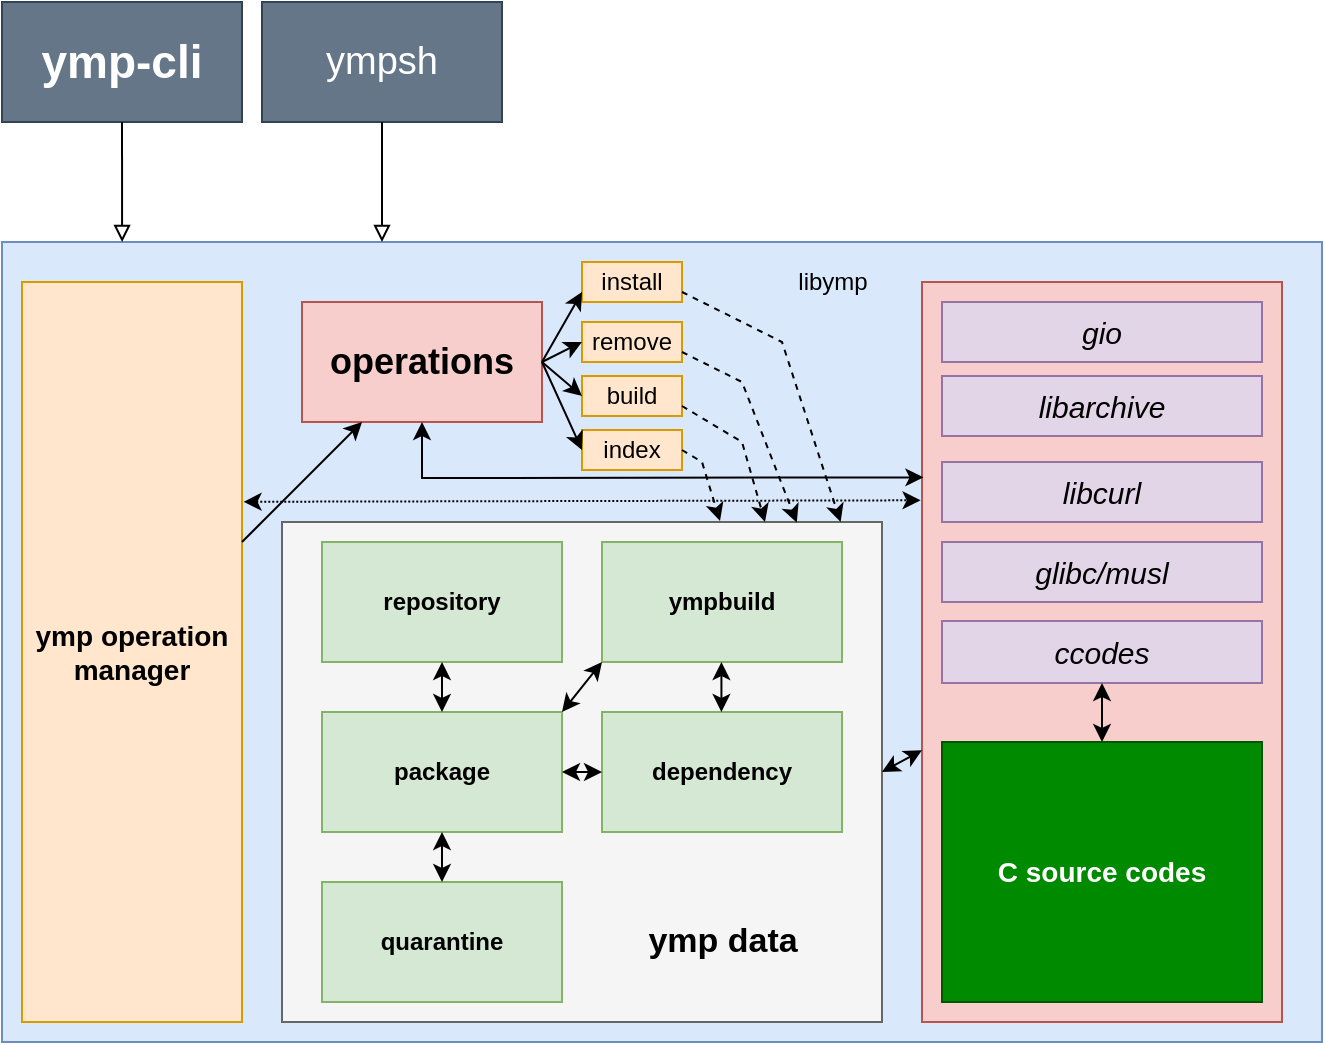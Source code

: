 <mxfile version="20.6.2" type="device"><diagram id="BEJJh_NVjVj0-BhLNg0o" name="Page-1"><mxGraphModel dx="1673" dy="899" grid="1" gridSize="10" guides="1" tooltips="1" connect="1" arrows="1" fold="1" page="1" pageScale="1" pageWidth="850" pageHeight="1100" math="0" shadow="0"><root><mxCell id="0"/><mxCell id="1" parent="0"/><mxCell id="BRr-2rhnsBf-KjKnJtyn-1" value="&lt;div&gt;&lt;b&gt;&lt;font style=&quot;font-size: 13px;&quot;&gt;&lt;font style=&quot;font-size: 14px;&quot;&gt;&lt;font style=&quot;font-size: 15px;&quot;&gt;&lt;font style=&quot;font-size: 16px;&quot;&gt;&lt;font style=&quot;font-size: 17px;&quot;&gt;&lt;font style=&quot;font-size: 18px;&quot;&gt;&lt;font style=&quot;font-size: 19px;&quot;&gt;&lt;font style=&quot;font-size: 20px;&quot;&gt;&lt;font style=&quot;font-size: 21px;&quot;&gt;&lt;font style=&quot;font-size: 22px;&quot;&gt;&lt;font style=&quot;font-size: 23px;&quot;&gt;ymp-cli&lt;/font&gt;&lt;/font&gt;&lt;/font&gt;&lt;/font&gt;&lt;/font&gt;&lt;/font&gt;&lt;/font&gt;&lt;/font&gt;&lt;/font&gt;&lt;/font&gt;&lt;/font&gt;&lt;/b&gt;&lt;/div&gt;" style="rounded=0;whiteSpace=wrap;html=1;fillColor=#647687;fontColor=#ffffff;strokeColor=#314354;" parent="1" vertex="1"><mxGeometry x="90" y="80" width="120" height="60" as="geometry"/></mxCell><mxCell id="BRr-2rhnsBf-KjKnJtyn-2" value="" style="rounded=0;whiteSpace=wrap;html=1;fillColor=#dae8fc;strokeColor=#6c8ebf;" parent="1" vertex="1"><mxGeometry x="90" y="200" width="660" height="400" as="geometry"/></mxCell><mxCell id="BRr-2rhnsBf-KjKnJtyn-3" value="&lt;div style=&quot;font-size: 15px;&quot;&gt;&lt;font style=&quot;font-size: 15px;&quot;&gt;&lt;font style=&quot;font-size: 15px;&quot;&gt;&lt;b&gt;&lt;font style=&quot;font-size: 16px;&quot;&gt;&lt;font style=&quot;font-size: 17px;&quot;&gt;&lt;font style=&quot;font-size: 18px;&quot;&gt;operations&lt;/font&gt;&lt;/font&gt;&lt;/font&gt;&lt;/b&gt;&lt;/font&gt;&lt;/font&gt;&lt;/div&gt;" style="rounded=0;whiteSpace=wrap;html=1;fillColor=#f8cecc;strokeColor=#b85450;" parent="1" vertex="1"><mxGeometry x="240" y="230" width="120" height="60" as="geometry"/></mxCell><mxCell id="BRr-2rhnsBf-KjKnJtyn-5" value="" style="endArrow=block;html=1;rounded=0;exitX=0.5;exitY=1;exitDx=0;exitDy=0;entryX=0.091;entryY=0;entryDx=0;entryDy=0;entryPerimeter=0;endFill=0;" parent="1" source="BRr-2rhnsBf-KjKnJtyn-1" target="BRr-2rhnsBf-KjKnJtyn-2" edge="1"><mxGeometry width="50" height="50" relative="1" as="geometry"><mxPoint x="400" y="510" as="sourcePoint"/><mxPoint x="170" y="190" as="targetPoint"/></mxGeometry></mxCell><mxCell id="BRr-2rhnsBf-KjKnJtyn-6" value="&lt;font style=&quot;font-size: 13px;&quot;&gt;&lt;font style=&quot;font-size: 14px;&quot;&gt;&lt;b&gt;ymp operation manager&lt;/b&gt;&lt;/font&gt;&lt;/font&gt;" style="rounded=0;whiteSpace=wrap;html=1;fillColor=#ffe6cc;strokeColor=#d79b00;" parent="1" vertex="1"><mxGeometry x="100" y="220" width="110" height="370" as="geometry"/></mxCell><mxCell id="BRr-2rhnsBf-KjKnJtyn-7" value="" style="endArrow=classic;html=1;rounded=0;" parent="1" source="BRr-2rhnsBf-KjKnJtyn-6" target="BRr-2rhnsBf-KjKnJtyn-3" edge="1"><mxGeometry width="50" height="50" relative="1" as="geometry"><mxPoint x="400" y="510" as="sourcePoint"/><mxPoint x="450" y="460" as="targetPoint"/></mxGeometry></mxCell><mxCell id="BRr-2rhnsBf-KjKnJtyn-8" value="install" style="rounded=0;whiteSpace=wrap;html=1;fillColor=#ffe6cc;strokeColor=#d79b00;" parent="1" vertex="1"><mxGeometry x="380" y="210" width="50" height="20" as="geometry"/></mxCell><mxCell id="BRr-2rhnsBf-KjKnJtyn-9" value="remove" style="rounded=0;whiteSpace=wrap;html=1;fillColor=#ffe6cc;strokeColor=#d79b00;" parent="1" vertex="1"><mxGeometry x="380" y="240" width="50" height="20" as="geometry"/></mxCell><mxCell id="BRr-2rhnsBf-KjKnJtyn-10" value="&lt;div&gt;build&lt;/div&gt;" style="rounded=0;whiteSpace=wrap;html=1;fillColor=#ffe6cc;strokeColor=#d79b00;" parent="1" vertex="1"><mxGeometry x="380" y="267" width="50" height="20" as="geometry"/></mxCell><mxCell id="BRr-2rhnsBf-KjKnJtyn-11" value="index" style="rounded=0;whiteSpace=wrap;html=1;fillColor=#ffe6cc;strokeColor=#d79b00;" parent="1" vertex="1"><mxGeometry x="380" y="294" width="50" height="20" as="geometry"/></mxCell><mxCell id="BRr-2rhnsBf-KjKnJtyn-12" value="" style="endArrow=classic;html=1;rounded=0;exitX=1;exitY=0.5;exitDx=0;exitDy=0;entryX=0;entryY=0.75;entryDx=0;entryDy=0;" parent="1" source="BRr-2rhnsBf-KjKnJtyn-3" target="BRr-2rhnsBf-KjKnJtyn-8" edge="1"><mxGeometry width="50" height="50" relative="1" as="geometry"><mxPoint x="340" y="330" as="sourcePoint"/><mxPoint x="390" y="280" as="targetPoint"/></mxGeometry></mxCell><mxCell id="BRr-2rhnsBf-KjKnJtyn-13" value="" style="endArrow=classic;html=1;rounded=0;exitX=1;exitY=0.5;exitDx=0;exitDy=0;entryX=0;entryY=0.5;entryDx=0;entryDy=0;" parent="1" source="BRr-2rhnsBf-KjKnJtyn-3" target="BRr-2rhnsBf-KjKnJtyn-9" edge="1"><mxGeometry width="50" height="50" relative="1" as="geometry"><mxPoint x="372.52" y="259.62" as="sourcePoint"/><mxPoint x="390" y="235" as="targetPoint"/></mxGeometry></mxCell><mxCell id="BRr-2rhnsBf-KjKnJtyn-14" value="" style="endArrow=classic;html=1;rounded=0;exitX=1;exitY=0.5;exitDx=0;exitDy=0;entryX=0;entryY=0.5;entryDx=0;entryDy=0;" parent="1" source="BRr-2rhnsBf-KjKnJtyn-3" target="BRr-2rhnsBf-KjKnJtyn-10" edge="1"><mxGeometry width="50" height="50" relative="1" as="geometry"><mxPoint x="382.52" y="269.62" as="sourcePoint"/><mxPoint x="400" y="245" as="targetPoint"/></mxGeometry></mxCell><mxCell id="BRr-2rhnsBf-KjKnJtyn-15" value="" style="endArrow=classic;html=1;rounded=0;entryX=0;entryY=0.5;entryDx=0;entryDy=0;" parent="1" target="BRr-2rhnsBf-KjKnJtyn-11" edge="1"><mxGeometry width="50" height="50" relative="1" as="geometry"><mxPoint x="360" y="260" as="sourcePoint"/><mxPoint x="410" y="255" as="targetPoint"/></mxGeometry></mxCell><mxCell id="BRr-2rhnsBf-KjKnJtyn-16" value="" style="rounded=0;whiteSpace=wrap;html=1;fillColor=#f5f5f5;fontColor=#333333;strokeColor=#666666;" parent="1" vertex="1"><mxGeometry x="230" y="340" width="300" height="250" as="geometry"/></mxCell><mxCell id="BRr-2rhnsBf-KjKnJtyn-19" value="repository" style="rounded=0;whiteSpace=wrap;html=1;fontStyle=1;fillColor=#d5e8d4;strokeColor=#82b366;" parent="1" vertex="1"><mxGeometry x="250" y="350" width="120" height="60" as="geometry"/></mxCell><mxCell id="BRr-2rhnsBf-KjKnJtyn-20" value="package" style="rounded=0;whiteSpace=wrap;html=1;fontStyle=1;fillColor=#d5e8d4;strokeColor=#82b366;" parent="1" vertex="1"><mxGeometry x="250" y="435" width="120" height="60" as="geometry"/></mxCell><mxCell id="BRr-2rhnsBf-KjKnJtyn-21" value="" style="endArrow=classic;startArrow=classic;html=1;rounded=0;exitX=0.5;exitY=1;exitDx=0;exitDy=0;entryX=0.5;entryY=0;entryDx=0;entryDy=0;" parent="1" source="BRr-2rhnsBf-KjKnJtyn-19" target="BRr-2rhnsBf-KjKnJtyn-20" edge="1"><mxGeometry width="50" height="50" relative="1" as="geometry"><mxPoint x="330" y="400" as="sourcePoint"/><mxPoint x="380" y="350" as="targetPoint"/></mxGeometry></mxCell><mxCell id="BRr-2rhnsBf-KjKnJtyn-22" value="quarantine" style="rounded=0;whiteSpace=wrap;html=1;fontStyle=1;fillColor=#d5e8d4;strokeColor=#82b366;" parent="1" vertex="1"><mxGeometry x="250" y="520" width="120" height="60" as="geometry"/></mxCell><mxCell id="BRr-2rhnsBf-KjKnJtyn-23" value="" style="endArrow=classic;startArrow=classic;html=1;rounded=0;exitX=0.5;exitY=1;exitDx=0;exitDy=0;" parent="1" source="BRr-2rhnsBf-KjKnJtyn-20" target="BRr-2rhnsBf-KjKnJtyn-22" edge="1"><mxGeometry width="50" height="50" relative="1" as="geometry"><mxPoint x="310" y="500" as="sourcePoint"/><mxPoint x="309.71" y="520" as="targetPoint"/></mxGeometry></mxCell><mxCell id="BRr-2rhnsBf-KjKnJtyn-27" value="" style="endArrow=classic;html=1;rounded=0;exitX=1;exitY=0.5;exitDx=0;exitDy=0;entryX=0.73;entryY=-0.002;entryDx=0;entryDy=0;entryPerimeter=0;dashed=1;" parent="1" source="BRr-2rhnsBf-KjKnJtyn-11" target="BRr-2rhnsBf-KjKnJtyn-16" edge="1"><mxGeometry width="50" height="50" relative="1" as="geometry"><mxPoint x="330" y="400" as="sourcePoint"/><mxPoint x="380" y="350" as="targetPoint"/><Array as="points"><mxPoint x="440" y="310"/></Array></mxGeometry></mxCell><mxCell id="BRr-2rhnsBf-KjKnJtyn-28" value="" style="endArrow=classic;html=1;rounded=0;exitX=1;exitY=0.75;exitDx=0;exitDy=0;entryX=0.805;entryY=0;entryDx=0;entryDy=0;entryPerimeter=0;dashed=1;" parent="1" source="BRr-2rhnsBf-KjKnJtyn-10" target="BRr-2rhnsBf-KjKnJtyn-16" edge="1"><mxGeometry width="50" height="50" relative="1" as="geometry"><mxPoint x="440" y="330" as="sourcePoint"/><mxPoint x="447.86" y="349.5" as="targetPoint"/><Array as="points"><mxPoint x="460" y="300"/></Array></mxGeometry></mxCell><mxCell id="BRr-2rhnsBf-KjKnJtyn-29" value="" style="endArrow=classic;html=1;rounded=0;exitX=1;exitY=0.75;exitDx=0;exitDy=0;entryX=0.858;entryY=0.001;entryDx=0;entryDy=0;entryPerimeter=0;dashed=1;" parent="1" source="BRr-2rhnsBf-KjKnJtyn-9" target="BRr-2rhnsBf-KjKnJtyn-16" edge="1"><mxGeometry width="50" height="50" relative="1" as="geometry"><mxPoint x="440" y="295" as="sourcePoint"/><mxPoint x="479.4" y="350.75" as="targetPoint"/><Array as="points"><mxPoint x="460" y="270"/></Array></mxGeometry></mxCell><mxCell id="BRr-2rhnsBf-KjKnJtyn-30" value="" style="endArrow=classic;html=1;rounded=0;exitX=1;exitY=0.75;exitDx=0;exitDy=0;entryX=0.931;entryY=0;entryDx=0;entryDy=0;entryPerimeter=0;dashed=1;" parent="1" source="BRr-2rhnsBf-KjKnJtyn-8" target="BRr-2rhnsBf-KjKnJtyn-16" edge="1"><mxGeometry width="50" height="50" relative="1" as="geometry"><mxPoint x="440" y="265" as="sourcePoint"/><mxPoint x="495.74" y="350.75" as="targetPoint"/><Array as="points"><mxPoint x="480" y="250"/></Array></mxGeometry></mxCell><mxCell id="BRr-2rhnsBf-KjKnJtyn-31" value="ympbuild" style="rounded=0;whiteSpace=wrap;html=1;fontStyle=1;fillColor=#d5e8d4;strokeColor=#82b366;" parent="1" vertex="1"><mxGeometry x="390" y="350" width="120" height="60" as="geometry"/></mxCell><mxCell id="BRr-2rhnsBf-KjKnJtyn-32" value="dependency" style="rounded=0;whiteSpace=wrap;html=1;fontStyle=1;fillColor=#d5e8d4;strokeColor=#82b366;" parent="1" vertex="1"><mxGeometry x="390" y="435" width="120" height="60" as="geometry"/></mxCell><mxCell id="BRr-2rhnsBf-KjKnJtyn-33" value="" style="endArrow=classic;startArrow=classic;html=1;rounded=0;exitX=1;exitY=0.5;exitDx=0;exitDy=0;" parent="1" source="BRr-2rhnsBf-KjKnJtyn-20" target="BRr-2rhnsBf-KjKnJtyn-32" edge="1"><mxGeometry width="50" height="50" relative="1" as="geometry"><mxPoint x="320" y="505" as="sourcePoint"/><mxPoint x="320" y="530" as="targetPoint"/></mxGeometry></mxCell><mxCell id="BRr-2rhnsBf-KjKnJtyn-34" value="" style="endArrow=classic;startArrow=classic;html=1;rounded=0;exitX=0.5;exitY=1;exitDx=0;exitDy=0;entryX=0.5;entryY=0;entryDx=0;entryDy=0;" parent="1" edge="1"><mxGeometry width="50" height="50" relative="1" as="geometry"><mxPoint x="449.71" y="410" as="sourcePoint"/><mxPoint x="449.71" y="435" as="targetPoint"/></mxGeometry></mxCell><mxCell id="BRr-2rhnsBf-KjKnJtyn-36" value="" style="endArrow=classic;startArrow=classic;html=1;rounded=0;exitX=1;exitY=0;exitDx=0;exitDy=0;entryX=0;entryY=1;entryDx=0;entryDy=0;" parent="1" source="BRr-2rhnsBf-KjKnJtyn-20" target="BRr-2rhnsBf-KjKnJtyn-31" edge="1"><mxGeometry width="50" height="50" relative="1" as="geometry"><mxPoint x="380" y="475" as="sourcePoint"/><mxPoint x="400" y="475" as="targetPoint"/></mxGeometry></mxCell><mxCell id="BRr-2rhnsBf-KjKnJtyn-39" value="" style="rounded=0;whiteSpace=wrap;html=1;fillColor=#f8cecc;strokeColor=#b85450;" parent="1" vertex="1"><mxGeometry x="550" y="220" width="180" height="370" as="geometry"/></mxCell><mxCell id="BRr-2rhnsBf-KjKnJtyn-40" value="&lt;div&gt;&lt;b&gt;&lt;font style=&quot;font-size: 13px;&quot;&gt;&lt;font style=&quot;font-size: 14px;&quot;&gt;&lt;font style=&quot;font-size: 15px;&quot;&gt;&lt;font style=&quot;font-size: 16px;&quot;&gt;&lt;font style=&quot;font-size: 17px;&quot;&gt;ymp data&lt;/font&gt;&lt;/font&gt;&lt;/font&gt;&lt;/font&gt;&lt;/font&gt;&lt;/b&gt;&lt;/div&gt;" style="text;html=1;resizable=0;autosize=1;align=center;verticalAlign=middle;points=[];fillColor=none;strokeColor=none;rounded=0;" parent="1" vertex="1"><mxGeometry x="400" y="535" width="100" height="30" as="geometry"/></mxCell><mxCell id="BRr-2rhnsBf-KjKnJtyn-41" value="&lt;div&gt;libymp&lt;/div&gt;" style="text;html=1;resizable=0;autosize=1;align=center;verticalAlign=middle;points=[];fillColor=none;strokeColor=none;rounded=0;" parent="1" vertex="1"><mxGeometry x="470" y="205" width="70" height="30" as="geometry"/></mxCell><mxCell id="BRr-2rhnsBf-KjKnJtyn-42" value="&lt;font style=&quot;font-size: 13px;&quot;&gt;&lt;font style=&quot;font-size: 14px;&quot;&gt;&lt;b&gt;C source codes&lt;/b&gt;&lt;/font&gt;&lt;/font&gt;" style="rounded=0;whiteSpace=wrap;html=1;fillColor=#008a00;fontColor=#ffffff;strokeColor=#005700;" parent="1" vertex="1"><mxGeometry x="560" y="450" width="160" height="130" as="geometry"/></mxCell><mxCell id="BRr-2rhnsBf-KjKnJtyn-43" value="ccodes" style="rounded=0;whiteSpace=wrap;html=1;fontSize=15;fontStyle=2;fillColor=#e1d5e7;strokeColor=#9673a6;" parent="1" vertex="1"><mxGeometry x="560" y="389.5" width="160" height="31" as="geometry"/></mxCell><mxCell id="BRr-2rhnsBf-KjKnJtyn-44" value="" style="endArrow=classic;startArrow=classic;html=1;rounded=0;exitX=0.5;exitY=0;exitDx=0;exitDy=0;entryX=0.5;entryY=1;entryDx=0;entryDy=0;" parent="1" source="BRr-2rhnsBf-KjKnJtyn-42" target="BRr-2rhnsBf-KjKnJtyn-43" edge="1"><mxGeometry width="50" height="50" relative="1" as="geometry"><mxPoint x="490" y="460" as="sourcePoint"/><mxPoint x="540" y="410" as="targetPoint"/></mxGeometry></mxCell><mxCell id="BRr-2rhnsBf-KjKnJtyn-45" value="" style="endArrow=classic;startArrow=classic;html=1;rounded=0;exitX=1;exitY=0.5;exitDx=0;exitDy=0;" parent="1" source="BRr-2rhnsBf-KjKnJtyn-16" target="BRr-2rhnsBf-KjKnJtyn-39" edge="1"><mxGeometry width="50" height="50" relative="1" as="geometry"><mxPoint x="490" y="460" as="sourcePoint"/><mxPoint x="540" y="410" as="targetPoint"/></mxGeometry></mxCell><mxCell id="BRr-2rhnsBf-KjKnJtyn-46" value="" style="endArrow=classic;startArrow=classic;html=1;rounded=0;exitX=1.007;exitY=0.297;exitDx=0;exitDy=0;entryX=-0.004;entryY=0.295;entryDx=0;entryDy=0;entryPerimeter=0;exitPerimeter=0;dashed=1;dashPattern=1 1;" parent="1" source="BRr-2rhnsBf-KjKnJtyn-6" target="BRr-2rhnsBf-KjKnJtyn-39" edge="1"><mxGeometry width="50" height="50" relative="1" as="geometry"><mxPoint x="540" y="475" as="sourcePoint"/><mxPoint x="560" y="464.091" as="targetPoint"/></mxGeometry></mxCell><mxCell id="BRr-2rhnsBf-KjKnJtyn-48" value="" style="endArrow=classic;startArrow=classic;html=1;rounded=0;exitX=0.5;exitY=1;exitDx=0;exitDy=0;entryX=0.004;entryY=0.264;entryDx=0;entryDy=0;entryPerimeter=0;strokeWidth=1;" parent="1" source="BRr-2rhnsBf-KjKnJtyn-3" target="BRr-2rhnsBf-KjKnJtyn-39" edge="1"><mxGeometry width="50" height="50" relative="1" as="geometry"><mxPoint x="490" y="460" as="sourcePoint"/><mxPoint x="540" y="410" as="targetPoint"/><Array as="points"><mxPoint x="300" y="318"/></Array></mxGeometry></mxCell><mxCell id="BRr-2rhnsBf-KjKnJtyn-50" value="gio" style="rounded=0;whiteSpace=wrap;html=1;fontSize=15;fontStyle=2;fillColor=#e1d5e7;strokeColor=#9673a6;" parent="1" vertex="1"><mxGeometry x="560" y="230" width="160" height="30" as="geometry"/></mxCell><mxCell id="BRr-2rhnsBf-KjKnJtyn-51" value="libarchive" style="rounded=0;whiteSpace=wrap;html=1;fontSize=15;fontStyle=2;fillColor=#e1d5e7;strokeColor=#9673a6;" parent="1" vertex="1"><mxGeometry x="560" y="267" width="160" height="30" as="geometry"/></mxCell><mxCell id="BRr-2rhnsBf-KjKnJtyn-52" value="libcurl" style="rounded=0;whiteSpace=wrap;html=1;fontSize=15;fontStyle=2;fillColor=#e1d5e7;strokeColor=#9673a6;" parent="1" vertex="1"><mxGeometry x="560" y="310" width="160" height="30" as="geometry"/></mxCell><mxCell id="BRr-2rhnsBf-KjKnJtyn-53" value="glibc/musl" style="rounded=0;whiteSpace=wrap;html=1;fontSize=15;fontStyle=2;fillColor=#e1d5e7;strokeColor=#9673a6;" parent="1" vertex="1"><mxGeometry x="560" y="350" width="160" height="30" as="geometry"/></mxCell><mxCell id="BRr-2rhnsBf-KjKnJtyn-54" value="&lt;font style=&quot;font-size: 13px;&quot;&gt;&lt;font style=&quot;font-size: 14px;&quot;&gt;&lt;font style=&quot;font-size: 15px;&quot;&gt;&lt;font style=&quot;font-size: 16px;&quot;&gt;&lt;font style=&quot;font-size: 17px;&quot;&gt;&lt;font style=&quot;font-size: 18px;&quot;&gt;&lt;font style=&quot;font-size: 19px;&quot;&gt;ympsh&lt;/font&gt;&lt;/font&gt;&lt;/font&gt;&lt;/font&gt;&lt;/font&gt;&lt;/font&gt;&lt;/font&gt;" style="rounded=0;whiteSpace=wrap;html=1;fillColor=#647687;fontColor=#ffffff;strokeColor=#314354;" parent="1" vertex="1"><mxGeometry x="220" y="80" width="120" height="60" as="geometry"/></mxCell><mxCell id="BRr-2rhnsBf-KjKnJtyn-55" value="" style="endArrow=block;html=1;rounded=0;exitX=0.5;exitY=1;exitDx=0;exitDy=0;endFill=0;" parent="1" source="BRr-2rhnsBf-KjKnJtyn-54" edge="1"><mxGeometry width="50" height="50" relative="1" as="geometry"><mxPoint x="160" y="190" as="sourcePoint"/><mxPoint x="280" y="200" as="targetPoint"/></mxGeometry></mxCell></root></mxGraphModel></diagram></mxfile>